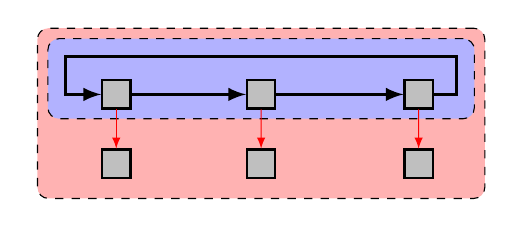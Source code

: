 \usetikzlibrary{calc,matrix,backgrounds,fit,shapes,arrows}
\begin{tikzpicture}[
  scale=0.8,
  transform shape,
  node distance=18mm
]

%  \path[use as bounding box] (-8mm,-4mm) rectangle (60mm,9mm);

  \tikzstyle{memnode}=[draw,rectangle,fill=lightgray,thick,minimum height=4.5mm, minimum width=4.5mm,inner sep=1mm,node distance=18mm,font=\tt]
  \tikzstyle{memnodeblue}=[draw,rectangle,fill=blue!30,thick,minimum height=4.5mm, minimum width=4.5mm,inner sep=1mm,node distance=18mm,font=\tt]
  \tikzstyle{memnodepink}=[draw,rectangle,fill=red!30,thick,minimum height=4.5mm, minimum width=4.5mm,inner sep=1mm,node distance=18mm,font=\tt]
  \tikzstyle{memnodegreen}=[draw,rectangle,fill=green!60,thick,minimum height=4.5mm, minimum width=4.5mm,inner sep=1mm,node distance=18mm,font=\tt]

  \tikzstyle{nullnode}=[node distance=18mm,label=center:$\bot$]
  \tikzstyle{varnode}=[font=\tt]
  \tikzstyle{refnode}=[fill=lightgray!40,minimum height=4.5mm, minimum width=4.5mm,inner sep=1mm,font=\tt]

  \tikzstyle{pointer}=[draw,->,>=latex]
  \tikzstyle{ptrlab}=[above,font=\tt]
  \tikzstyle{nextptr}=[]%[label={[label distance=0mm,font=\tt]-90:next}]
  \tikzstyle{tailptr}=[]%[label={[label distance=0mm,font=\tt,very near start]90:tail}]

  \tikzstyle{hledge}=[very thick]

%  \draw[fill=green!60,rounded corners,draw,dashed] (32mm,-4mm) rectangle +(26mm,8mm);



  % nodes
  \node[memnode] (x1) at (0mm,0mm) {};
  \node[memnode] (x2) [right of=x1,xshift=5mm] {};
  \node[memnode] (x3) [right of=x2,xshift=7mm] {};
  \node[memnode] (x1a) [below of=x1,yshift=7mm] {};
  \node[memnode] (x2a) [below of=x2,yshift=7mm] {};
  \node[memnode] (x3a) [below of=x3,yshift=7mm] {};

  \node (x7) [above left of=x1,node distance=11mm] {};

%  \node[memnode] (x3) [right of=x2] {}; 
%  \node[memnode] (x4) [right of=x3] {};
%  \node[memnode] (x5) [right of=x4] {};



%  \node[nullnode] (x5null) [right of=x5] {};
%  \node (x5null) [right of=x5] {\dots};

%  \node[varnode,node distance=5mm] (x) [left of=x1] {x:};

  % pointers
  \draw[pointer,hledge] (x1)    edge node[nextptr] (next)   {} (x2);
  \draw[pointer,hledge] (x2)    edge node[nextptr] (prev)  {} (x3);
  \draw[pointer,hledge] (x3)    -| node (righthigh) {} (54mm,6mm) -| node (lefthigh) {} (-8mm,6mm) |- (x1);
  \draw[pointer,red] (x1)    edge node[nextptr]   {} (x1a);
  \draw[pointer,red] (x2)    edge node[nextptr]   {} (x2a);
  \draw[pointer,red] (x3)    edge node[nextptr]   {} (x3a);

%  \draw[pointer] (x2)    edge node[nextptr]   {} (x3);
%  \draw[pointer,hledge] (x3)    edge node[nextptr]   {} (x4);

%  \draw[pointer,bend left] (x1)    edge node[tailptr]   {} (x4);
%  \draw[pointer,bend left] (x2)    edge node[tailptr]   {} (x4);
%  \draw[pointer,bend left,hledge] (x3)    edge node[tailptr]   {} (x4);

%  \draw[pointer] (x4)    edge node[nextptr]   {} (x5);
%  \draw[pointer] (x5)    edge node[nextptr]   {} (x5null);

  \begin{pgfonlayer}{background}
    \node[draw,dashed,fill=red!30,rectangle,rounded corners,inner sep=2.5mm,fit=(x1) (x3) (righthigh) (lefthigh) (x1a)] (tail1) {};
    \node[draw,dashed,fill=blue!30,rectangle,rounded corners,fit=(x1) (x3) (righthigh) (lefthigh)] (tail1) {};
  \end{pgfonlayer}

%  \node[draw,rectangle,fill=green!60,below of=x4,yshift=5mm] (tail1box) {B1};
%  \draw[black!60] (tail1) -- (tail1box);


%  \draw[pointer] (x2)    edge node[prevptr]   {} (x1);
%  \draw[pointer] (x3)    edge node[prevptr]   {} (x2);
%  \draw[pointer] (x4)    edge node[prevptr]   {} (x3);
%  \draw[pointer] (x5)    edge node[prevptr]   {} (x4);
%  \draw[pointer] (x5null)    edge node[prevptr]   {} (x5);

\end{tikzpicture}

